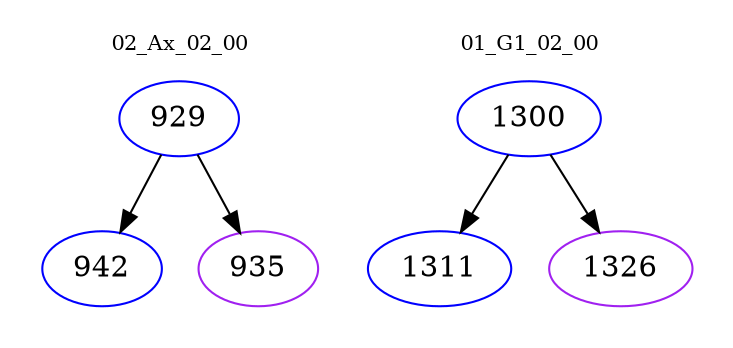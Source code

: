 digraph{
subgraph cluster_0 {
color = white
label = "02_Ax_02_00";
fontsize=10;
T0_929 [label="929", color="blue"]
T0_929 -> T0_942 [color="black"]
T0_942 [label="942", color="blue"]
T0_929 -> T0_935 [color="black"]
T0_935 [label="935", color="purple"]
}
subgraph cluster_1 {
color = white
label = "01_G1_02_00";
fontsize=10;
T1_1300 [label="1300", color="blue"]
T1_1300 -> T1_1311 [color="black"]
T1_1311 [label="1311", color="blue"]
T1_1300 -> T1_1326 [color="black"]
T1_1326 [label="1326", color="purple"]
}
}
